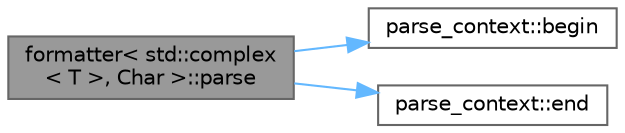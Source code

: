 digraph "formatter&lt; std::complex&lt; T &gt;, Char &gt;::parse"
{
 // LATEX_PDF_SIZE
  bgcolor="transparent";
  edge [fontname=Helvetica,fontsize=10,labelfontname=Helvetica,labelfontsize=10];
  node [fontname=Helvetica,fontsize=10,shape=box,height=0.2,width=0.4];
  rankdir="LR";
  Node1 [id="Node000001",label="formatter\< std::complex\l\< T \>, Char \>::parse",height=0.2,width=0.4,color="gray40", fillcolor="grey60", style="filled", fontcolor="black",tooltip=" "];
  Node1 -> Node2 [id="edge1_Node000001_Node000002",color="steelblue1",style="solid",tooltip=" "];
  Node2 [id="Node000002",label="parse_context::begin",height=0.2,width=0.4,color="grey40", fillcolor="white", style="filled",URL="$classparse__context.html#a1d66dcf5888a1473d1ac88ee7848426b",tooltip=" "];
  Node1 -> Node3 [id="edge2_Node000001_Node000003",color="steelblue1",style="solid",tooltip=" "];
  Node3 [id="Node000003",label="parse_context::end",height=0.2,width=0.4,color="grey40", fillcolor="white", style="filled",URL="$classparse__context.html#ad10a0f3a57fbac77c207ae4bf8475bc2",tooltip="Returns an iterator past the end of the format string range being parsed."];
}
